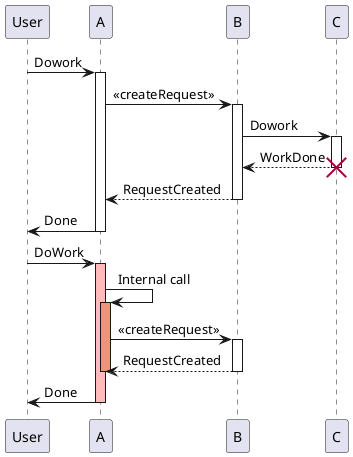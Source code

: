 @startuml
participant User

User -> A : Dowork
activate A

A -> B : << createRequest >>
activate B

B -> C : Dowork
activate C

C --> B : WorkDone
destroy C

B --> A : RequestCreated
deactivate B

A -> User : Done
deactivate A

User -> A : DoWork
activate A #FFBBBB

A -> A : Internal call
activate A #DarkSalmon

A -> B : << createRequest >>
activate B

B --> A : RequestCreated
deactivate B
deactivate A

A -> User : Done
deactivate A
@enduml